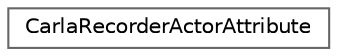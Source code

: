 digraph "类继承关系图"
{
 // INTERACTIVE_SVG=YES
 // LATEX_PDF_SIZE
  bgcolor="transparent";
  edge [fontname=Helvetica,fontsize=10,labelfontname=Helvetica,labelfontsize=10];
  node [fontname=Helvetica,fontsize=10,shape=box,height=0.2,width=0.4];
  rankdir="LR";
  Node0 [id="Node000000",label="CarlaRecorderActorAttribute",height=0.2,width=0.4,color="grey40", fillcolor="white", style="filled",URL="$de/df2/structCarlaRecorderActorAttribute.html",tooltip=" "];
}
